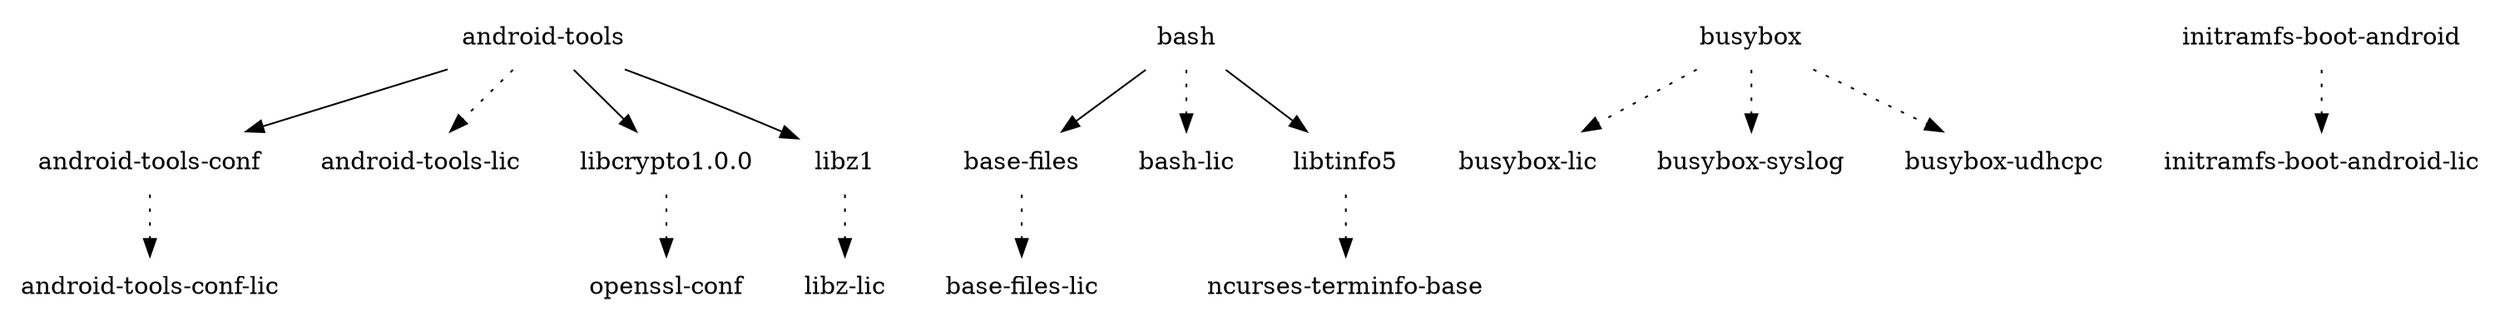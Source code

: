 digraph depends {
    node [shape=plaintext]
"android-tools" -> "android-tools-conf";
"android-tools" -> "android-tools-lic" [style=dotted];
"android-tools" -> "libcrypto1.0.0";
"android-tools" -> "libz1";
"android-tools-conf" -> "android-tools-conf-lic" [style=dotted];
"base-files" -> "base-files-lic" [style=dotted];
"bash" -> "base-files";
"bash" -> "bash-lic" [style=dotted];
"bash" -> "libtinfo5";
"busybox" -> "busybox-lic" [style=dotted];
"busybox" -> "busybox-syslog" [style=dotted];
"busybox" -> "busybox-udhcpc" [style=dotted];
"initramfs-boot-android" -> "initramfs-boot-android-lic" [style=dotted];
"libcrypto1.0.0" -> "openssl-conf" [style=dotted];
"libtinfo5" -> "ncurses-terminfo-base" [style=dotted];
"libz1" -> "libz-lic" [style=dotted];
}
